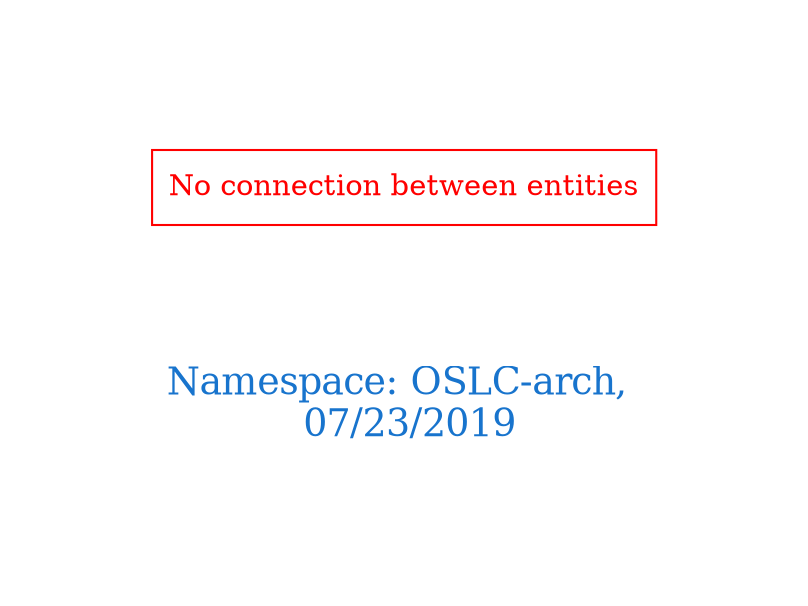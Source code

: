 digraph OGIT_ontology {
 graph [ rankdir= LR,pad=1 
fontsize = 18,
fontcolor= dodgerblue3,label = "\n\n\nNamespace: OSLC-arch, \n 07/23/2019"];
node[shape=polygon];
edge [  color="gray81"];

"No connection between entities" [fontcolor = "red",color="red", shape="polygon"]
}
